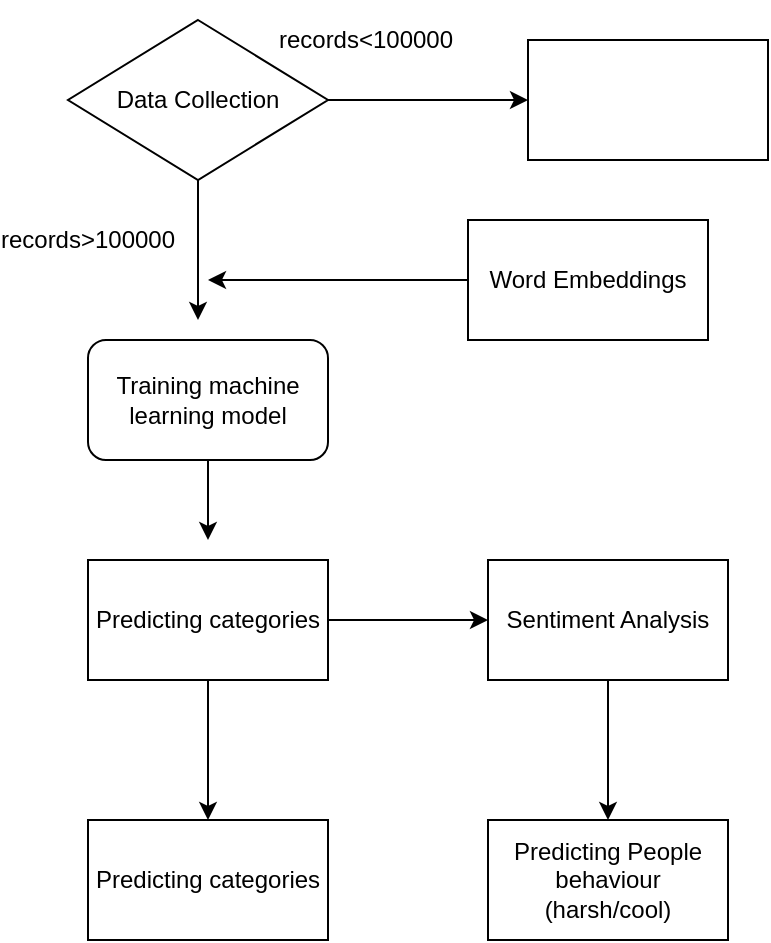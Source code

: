 <mxfile version="10.4.0" type="github"><diagram id="Mv2w0-TOs9MNQ4WdZRCM" name="Page-1"><mxGraphModel dx="502" dy="366" grid="1" gridSize="10" guides="1" tooltips="1" connect="1" arrows="1" fold="1" page="1" pageScale="1" pageWidth="850" pageHeight="1100" math="0" shadow="0"><root><mxCell id="0"/><mxCell id="1" parent="0"/><mxCell id="9j3f60XRd3tzoWbjvtz--1" value="Training machine learning model" style="rounded=1;whiteSpace=wrap;html=1;" vertex="1" parent="1"><mxGeometry x="50" y="220" width="120" height="60" as="geometry"/></mxCell><mxCell id="9j3f60XRd3tzoWbjvtz--24" value="" style="edgeStyle=orthogonalEdgeStyle;rounded=0;orthogonalLoop=1;jettySize=auto;html=1;entryX=0;entryY=0.5;entryDx=0;entryDy=0;" edge="1" parent="1" source="9j3f60XRd3tzoWbjvtz--3" target="9j3f60XRd3tzoWbjvtz--26"><mxGeometry relative="1" as="geometry"><mxPoint x="250" y="100" as="targetPoint"/></mxGeometry></mxCell><mxCell id="9j3f60XRd3tzoWbjvtz--3" value="Data Collection" style="rhombus;whiteSpace=wrap;html=1;" vertex="1" parent="1"><mxGeometry x="40" y="60" width="130" height="80" as="geometry"/></mxCell><mxCell id="9j3f60XRd3tzoWbjvtz--6" value="records&amp;gt;100000" style="text;html=1;strokeColor=none;fillColor=none;align=center;verticalAlign=middle;whiteSpace=wrap;rounded=0;direction=north;" vertex="1" parent="1"><mxGeometry x="40" y="150" width="20" height="40" as="geometry"/></mxCell><mxCell id="9j3f60XRd3tzoWbjvtz--8" value="" style="endArrow=classic;html=1;exitX=0.5;exitY=1;exitDx=0;exitDy=0;" edge="1" parent="1" source="9j3f60XRd3tzoWbjvtz--3"><mxGeometry width="50" height="50" relative="1" as="geometry"><mxPoint x="90" y="170" as="sourcePoint"/><mxPoint x="105" y="210" as="targetPoint"/></mxGeometry></mxCell><mxCell id="9j3f60XRd3tzoWbjvtz--9" value="" style="endArrow=classic;html=1;exitX=0.5;exitY=1;exitDx=0;exitDy=0;" edge="1" parent="1" source="9j3f60XRd3tzoWbjvtz--1"><mxGeometry width="50" height="50" relative="1" as="geometry"><mxPoint x="40" y="350" as="sourcePoint"/><mxPoint x="110" y="320" as="targetPoint"/></mxGeometry></mxCell><mxCell id="9j3f60XRd3tzoWbjvtz--12" value="" style="edgeStyle=orthogonalEdgeStyle;rounded=0;orthogonalLoop=1;jettySize=auto;html=1;" edge="1" parent="1" source="9j3f60XRd3tzoWbjvtz--10" target="9j3f60XRd3tzoWbjvtz--11"><mxGeometry relative="1" as="geometry"/></mxCell><mxCell id="9j3f60XRd3tzoWbjvtz--15" value="" style="edgeStyle=orthogonalEdgeStyle;rounded=0;orthogonalLoop=1;jettySize=auto;html=1;" edge="1" parent="1" source="9j3f60XRd3tzoWbjvtz--10" target="9j3f60XRd3tzoWbjvtz--14"><mxGeometry relative="1" as="geometry"/></mxCell><mxCell id="9j3f60XRd3tzoWbjvtz--10" value="Predicting categories" style="rounded=0;whiteSpace=wrap;html=1;" vertex="1" parent="1"><mxGeometry x="50" y="330" width="120" height="60" as="geometry"/></mxCell><mxCell id="9j3f60XRd3tzoWbjvtz--14" value="Predicting categories" style="rounded=0;whiteSpace=wrap;html=1;" vertex="1" parent="1"><mxGeometry x="50" y="460" width="120" height="60" as="geometry"/></mxCell><mxCell id="9j3f60XRd3tzoWbjvtz--11" value="Sentiment Analysis" style="rounded=0;whiteSpace=wrap;html=1;" vertex="1" parent="1"><mxGeometry x="250" y="330" width="120" height="60" as="geometry"/></mxCell><mxCell id="9j3f60XRd3tzoWbjvtz--17" style="edgeStyle=orthogonalEdgeStyle;rounded=0;orthogonalLoop=1;jettySize=auto;html=1;" edge="1" parent="1" source="9j3f60XRd3tzoWbjvtz--16"><mxGeometry relative="1" as="geometry"><mxPoint x="110" y="190" as="targetPoint"/></mxGeometry></mxCell><mxCell id="9j3f60XRd3tzoWbjvtz--16" value="Word Embeddings" style="rounded=0;whiteSpace=wrap;html=1;" vertex="1" parent="1"><mxGeometry x="240" y="160" width="120" height="60" as="geometry"/></mxCell><mxCell id="9j3f60XRd3tzoWbjvtz--19" value="" style="endArrow=classic;html=1;exitX=0.5;exitY=1;exitDx=0;exitDy=0;" edge="1" parent="1" source="9j3f60XRd3tzoWbjvtz--11"><mxGeometry width="50" height="50" relative="1" as="geometry"><mxPoint x="370" y="385" as="sourcePoint"/><mxPoint x="310" y="460" as="targetPoint"/></mxGeometry></mxCell><mxCell id="9j3f60XRd3tzoWbjvtz--20" value="Predicting People behaviour (harsh/cool)" style="rounded=0;whiteSpace=wrap;html=1;" vertex="1" parent="1"><mxGeometry x="250" y="460" width="120" height="60" as="geometry"/></mxCell><mxCell id="9j3f60XRd3tzoWbjvtz--26" value="" style="rounded=0;whiteSpace=wrap;html=1;" vertex="1" parent="1"><mxGeometry x="270" y="70" width="120" height="60" as="geometry"/></mxCell><mxCell id="9j3f60XRd3tzoWbjvtz--27" value="records&amp;lt;100000" style="text;html=1;strokeColor=none;fillColor=none;align=center;verticalAlign=middle;whiteSpace=wrap;rounded=0;direction=north;" vertex="1" parent="1"><mxGeometry x="179" y="50" width="20" height="40" as="geometry"/></mxCell></root></mxGraphModel></diagram></mxfile>